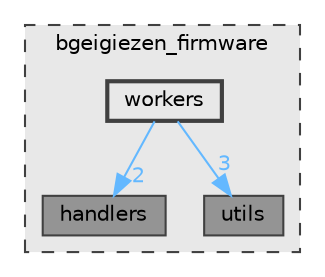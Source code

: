digraph "bgeigiezen_firmware/workers"
{
 // LATEX_PDF_SIZE
  bgcolor="transparent";
  edge [fontname=Helvetica,fontsize=10,labelfontname=Helvetica,labelfontsize=10];
  node [fontname=Helvetica,fontsize=10,shape=box,height=0.2,width=0.4];
  compound=true
  subgraph clusterdir_e1eaf1e768829cf4a63747721d8faaf4 {
    graph [ bgcolor="#e8e8e8", pencolor="grey25", label="bgeigiezen_firmware", fontname=Helvetica,fontsize=10 style="filled,dashed", URL="dir_e1eaf1e768829cf4a63747721d8faaf4.html",tooltip=""]
  dir_749451a598ecd5c0309d9027278f34c6 [label="handlers", fillcolor="#949494", color="grey25", style="filled", URL="dir_749451a598ecd5c0309d9027278f34c6.html",tooltip=""];
  dir_a24ad72c06e21cd2cd0e24e40f39aea1 [label="utils", fillcolor="#949494", color="grey25", style="filled", URL="dir_a24ad72c06e21cd2cd0e24e40f39aea1.html",tooltip=""];
  dir_d5d1412b4c1b9faa3d16b8867b1e9070 [label="workers", fillcolor="#e8e8e8", color="grey25", style="filled,bold", URL="dir_d5d1412b4c1b9faa3d16b8867b1e9070.html",tooltip=""];
  }
  dir_d5d1412b4c1b9faa3d16b8867b1e9070->dir_749451a598ecd5c0309d9027278f34c6 [headlabel="2", labeldistance=1.5 headhref="dir_000004_000001.html" color="steelblue1" fontcolor="steelblue1"];
  dir_d5d1412b4c1b9faa3d16b8867b1e9070->dir_a24ad72c06e21cd2cd0e24e40f39aea1 [headlabel="3", labeldistance=1.5 headhref="dir_000004_000003.html" color="steelblue1" fontcolor="steelblue1"];
}
